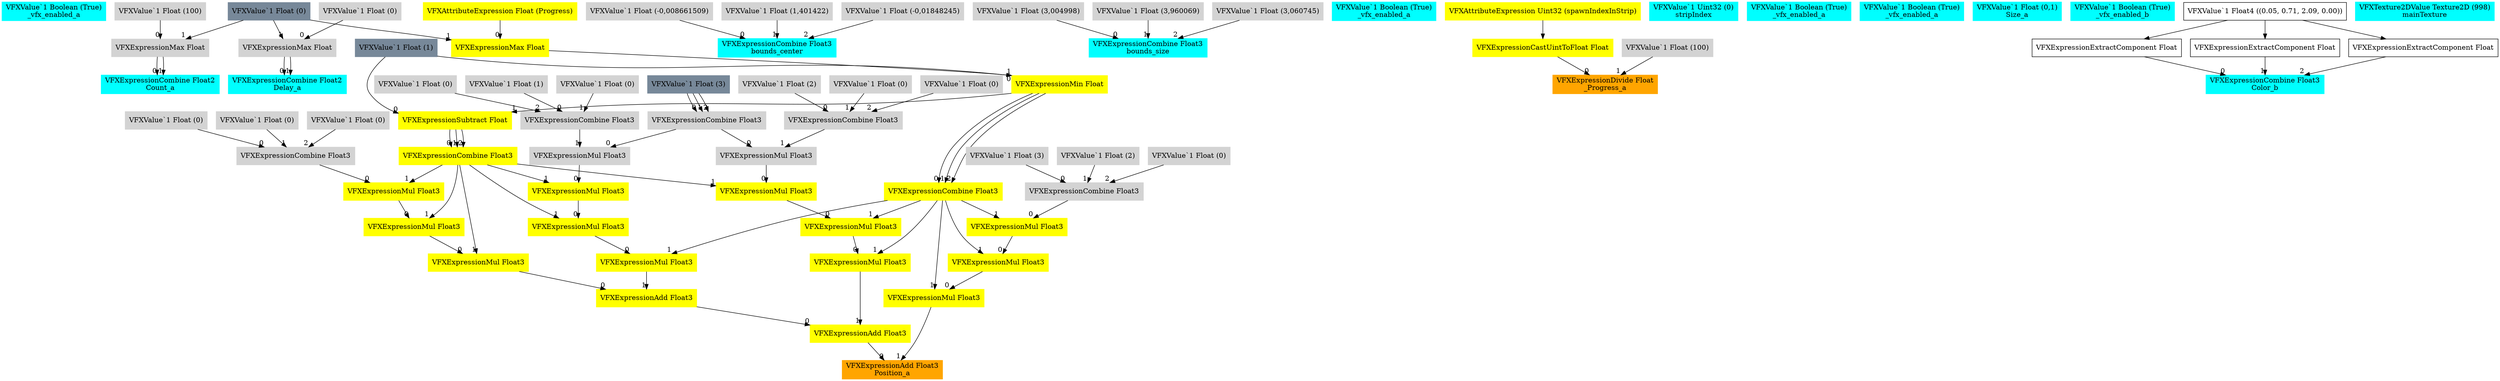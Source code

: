 digraph G {
node0 [shape="box" color="cyan" style="filled" label="VFXValue`1 Boolean (True)
_vfx_enabled_a"]
node1 [shape="box" color="cyan" style="filled" label="VFXExpressionCombine Float2
Count_a"]
node2 [shape="box" color="lightgray" style="filled" label="VFXExpressionMax Float"]
node3 [shape="box" color="lightgray" style="filled" label="VFXValue`1 Float (100)"]
node4 [shape="box" color="lightslategray" style="filled" label="VFXValue`1 Float (0)"]
node5 [shape="box" color="cyan" style="filled" label="VFXExpressionCombine Float2
Delay_a"]
node6 [shape="box" color="lightgray" style="filled" label="VFXExpressionMax Float"]
node7 [shape="box" color="lightgray" style="filled" label="VFXValue`1 Float (0)"]
node8 [shape="box" color="cyan" style="filled" label="VFXExpressionCombine Float3
bounds_center"]
node9 [shape="box" color="lightgray" style="filled" label="VFXValue`1 Float (-0,008661509)"]
node10 [shape="box" color="lightgray" style="filled" label="VFXValue`1 Float (1,401422)"]
node11 [shape="box" color="lightgray" style="filled" label="VFXValue`1 Float (-0,01848245)"]
node12 [shape="box" color="cyan" style="filled" label="VFXExpressionCombine Float3
bounds_size"]
node13 [shape="box" color="lightgray" style="filled" label="VFXValue`1 Float (3,004998)"]
node14 [shape="box" color="lightgray" style="filled" label="VFXValue`1 Float (3,960069)"]
node15 [shape="box" color="lightgray" style="filled" label="VFXValue`1 Float (3,060745)"]
node16 [shape="box" color="cyan" style="filled" label="VFXValue`1 Boolean (True)
_vfx_enabled_a"]
node17 [shape="box" color="orange" style="filled" label="VFXExpressionDivide Float
_Progress_a"]
node18 [shape="box" color="yellow" style="filled" label="VFXExpressionCastUintToFloat Float"]
node19 [shape="box" color="yellow" style="filled" label="VFXAttributeExpression Uint32 (spawnIndexInStrip)"]
node20 [shape="box" color="lightgray" style="filled" label="VFXValue`1 Float (100)"]
node21 [shape="box" color="cyan" style="filled" label="VFXValue`1 Uint32 (0)
stripIndex"]
node22 [shape="box" color="cyan" style="filled" label="VFXValue`1 Boolean (True)
_vfx_enabled_a"]
node23 [shape="box" color="orange" style="filled" label="VFXExpressionAdd Float3
Position_a"]
node24 [shape="box" color="yellow" style="filled" label="VFXExpressionAdd Float3"]
node25 [shape="box" color="yellow" style="filled" label="VFXExpressionAdd Float3"]
node26 [shape="box" color="yellow" style="filled" label="VFXExpressionMul Float3"]
node27 [shape="box" color="yellow" style="filled" label="VFXExpressionMul Float3"]
node28 [shape="box" color="yellow" style="filled" label="VFXExpressionMul Float3"]
node29 [shape="box" color="lightgray" style="filled" label="VFXExpressionCombine Float3"]
node30 [shape="box" color="lightgray" style="filled" label="VFXValue`1 Float (0)"]
node31 [shape="box" color="lightgray" style="filled" label="VFXValue`1 Float (0)"]
node32 [shape="box" color="lightgray" style="filled" label="VFXValue`1 Float (0)"]
node33 [shape="box" color="yellow" style="filled" label="VFXExpressionCombine Float3"]
node34 [shape="box" color="yellow" style="filled" label="VFXExpressionSubtract Float"]
node35 [shape="box" color="lightslategray" style="filled" label="VFXValue`1 Float (1)"]
node36 [shape="box" color="yellow" style="filled" label="VFXExpressionMin Float"]
node37 [shape="box" color="yellow" style="filled" label="VFXExpressionMax Float"]
node38 [shape="box" color="yellow" style="filled" label="VFXAttributeExpression Float (Progress)"]
node39 [shape="box" color="yellow" style="filled" label="VFXExpressionMul Float3"]
node40 [shape="box" color="yellow" style="filled" label="VFXExpressionMul Float3"]
node41 [shape="box" color="yellow" style="filled" label="VFXExpressionMul Float3"]
node42 [shape="box" color="lightgray" style="filled" label="VFXExpressionMul Float3"]
node43 [shape="box" color="lightgray" style="filled" label="VFXExpressionCombine Float3"]
node44 [shape="box" color="lightslategray" style="filled" label="VFXValue`1 Float (3)"]
node45 [shape="box" color="lightgray" style="filled" label="VFXExpressionCombine Float3"]
node46 [shape="box" color="lightgray" style="filled" label="VFXValue`1 Float (1)"]
node47 [shape="box" color="lightgray" style="filled" label="VFXValue`1 Float (0)"]
node48 [shape="box" color="lightgray" style="filled" label="VFXValue`1 Float (0)"]
node49 [shape="box" color="yellow" style="filled" label="VFXExpressionCombine Float3"]
node50 [shape="box" color="yellow" style="filled" label="VFXExpressionMul Float3"]
node51 [shape="box" color="yellow" style="filled" label="VFXExpressionMul Float3"]
node52 [shape="box" color="yellow" style="filled" label="VFXExpressionMul Float3"]
node53 [shape="box" color="lightgray" style="filled" label="VFXExpressionMul Float3"]
node54 [shape="box" color="lightgray" style="filled" label="VFXExpressionCombine Float3"]
node55 [shape="box" color="lightgray" style="filled" label="VFXValue`1 Float (2)"]
node56 [shape="box" color="lightgray" style="filled" label="VFXValue`1 Float (0)"]
node57 [shape="box" color="lightgray" style="filled" label="VFXValue`1 Float (0)"]
node58 [shape="box" color="yellow" style="filled" label="VFXExpressionMul Float3"]
node59 [shape="box" color="yellow" style="filled" label="VFXExpressionMul Float3"]
node60 [shape="box" color="yellow" style="filled" label="VFXExpressionMul Float3"]
node61 [shape="box" color="lightgray" style="filled" label="VFXExpressionCombine Float3"]
node62 [shape="box" color="lightgray" style="filled" label="VFXValue`1 Float (3)"]
node63 [shape="box" color="lightgray" style="filled" label="VFXValue`1 Float (2)"]
node64 [shape="box" color="lightgray" style="filled" label="VFXValue`1 Float (0)"]
node65 [shape="box" color="cyan" style="filled" label="VFXValue`1 Boolean (True)
_vfx_enabled_a"]
node66 [shape="box" color="cyan" style="filled" label="VFXValue`1 Float (0,1)
Size_a"]
node67 [shape="box" color="cyan" style="filled" label="VFXValue`1 Boolean (True)
_vfx_enabled_b"]
node68 [shape="box" color="cyan" style="filled" label="VFXExpressionCombine Float3
Color_b"]
node69 [shape="box" label="VFXExpressionExtractComponent Float"]
node70 [shape="box" label="VFXValue`1 Float4 ((0.05, 0.71, 2.09, 0.00))"]
node71 [shape="box" label="VFXExpressionExtractComponent Float"]
node72 [shape="box" label="VFXExpressionExtractComponent Float"]
node73 [shape="box" color="cyan" style="filled" label="VFXTexture2DValue Texture2D (998)
mainTexture"]
node2 -> node1 [headlabel="0"]
node2 -> node1 [headlabel="1"]
node3 -> node2 [headlabel="0"]
node4 -> node2 [headlabel="1"]
node6 -> node5 [headlabel="0"]
node6 -> node5 [headlabel="1"]
node7 -> node6 [headlabel="0"]
node4 -> node6 [headlabel="1"]
node9 -> node8 [headlabel="0"]
node10 -> node8 [headlabel="1"]
node11 -> node8 [headlabel="2"]
node13 -> node12 [headlabel="0"]
node14 -> node12 [headlabel="1"]
node15 -> node12 [headlabel="2"]
node18 -> node17 [headlabel="0"]
node20 -> node17 [headlabel="1"]
node19 -> node18 
node24 -> node23 [headlabel="0"]
node58 -> node23 [headlabel="1"]
node25 -> node24 [headlabel="0"]
node50 -> node24 [headlabel="1"]
node26 -> node25 [headlabel="0"]
node39 -> node25 [headlabel="1"]
node27 -> node26 [headlabel="0"]
node33 -> node26 [headlabel="1"]
node28 -> node27 [headlabel="0"]
node33 -> node27 [headlabel="1"]
node29 -> node28 [headlabel="0"]
node33 -> node28 [headlabel="1"]
node30 -> node29 [headlabel="0"]
node31 -> node29 [headlabel="1"]
node32 -> node29 [headlabel="2"]
node34 -> node33 [headlabel="0"]
node34 -> node33 [headlabel="1"]
node34 -> node33 [headlabel="2"]
node35 -> node34 [headlabel="0"]
node36 -> node34 [headlabel="1"]
node37 -> node36 [headlabel="0"]
node35 -> node36 [headlabel="1"]
node38 -> node37 [headlabel="0"]
node4 -> node37 [headlabel="1"]
node40 -> node39 [headlabel="0"]
node49 -> node39 [headlabel="1"]
node41 -> node40 [headlabel="0"]
node33 -> node40 [headlabel="1"]
node42 -> node41 [headlabel="0"]
node33 -> node41 [headlabel="1"]
node43 -> node42 [headlabel="0"]
node45 -> node42 [headlabel="1"]
node44 -> node43 [headlabel="0"]
node44 -> node43 [headlabel="1"]
node44 -> node43 [headlabel="2"]
node46 -> node45 [headlabel="0"]
node47 -> node45 [headlabel="1"]
node48 -> node45 [headlabel="2"]
node36 -> node49 [headlabel="0"]
node36 -> node49 [headlabel="1"]
node36 -> node49 [headlabel="2"]
node51 -> node50 [headlabel="0"]
node49 -> node50 [headlabel="1"]
node52 -> node51 [headlabel="0"]
node49 -> node51 [headlabel="1"]
node53 -> node52 [headlabel="0"]
node33 -> node52 [headlabel="1"]
node43 -> node53 [headlabel="0"]
node54 -> node53 [headlabel="1"]
node55 -> node54 [headlabel="0"]
node56 -> node54 [headlabel="1"]
node57 -> node54 [headlabel="2"]
node59 -> node58 [headlabel="0"]
node49 -> node58 [headlabel="1"]
node60 -> node59 [headlabel="0"]
node49 -> node59 [headlabel="1"]
node61 -> node60 [headlabel="0"]
node49 -> node60 [headlabel="1"]
node62 -> node61 [headlabel="0"]
node63 -> node61 [headlabel="1"]
node64 -> node61 [headlabel="2"]
node69 -> node68 [headlabel="0"]
node71 -> node68 [headlabel="1"]
node72 -> node68 [headlabel="2"]
node70 -> node69 
node70 -> node71 
node70 -> node72 
}
